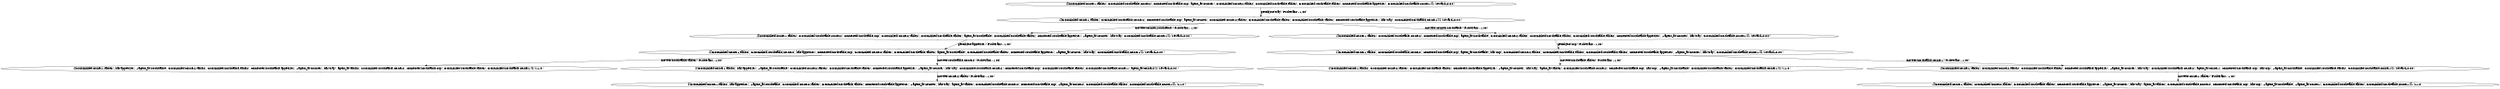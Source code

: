 digraph {
 size="18,11";
"4" [label="{[crossLinked(corner1,table2), has(appetizer), ~agent_at(southTable), crossLinked(corner2,table2), crossLinked(northTable,table2), connected(southTable,appetizer), ~agent_at(counter), has(tray), agent_at(table2), crossLinked(southTable,corner2), connected(northTable,cup), crossLinked(southTable,table2), crossLinked(northTable,corner1)]} (r:1.0 ) "];
"6" [label="{[crossLinked(corner1,table2), has(appetizer), ~agent_at(southTable), crossLinked(corner2,table2), crossLinked(northTable,table2), connected(southTable,appetizer), ~agent_at(counter), has(tray), agent_at(table2), crossLinked(southTable,corner2), connected(northTable,cup), ~agent_at(corner2), crossLinked(southTable,table2), crossLinked(northTable,corner1)]} (r:1.0 ) "];
"9" [label="{[crossLinked(corner1,table2), crossLinked(corner2,table2), crossLinked(northTable,table2), connected(southTable,appetizer), ~agent_at(counter), has(tray), agent_at(table2), crossLinked(southTable,corner2), connected(northTable,cup), has(cup), ~agent_at(northTable), crossLinked(southTable,table2), crossLinked(northTable,corner1)]} (r:1.0 ) "];
"11" [label="{[crossLinked(corner1,table2), crossLinked(corner2,table2), crossLinked(northTable,table2), connected(southTable,appetizer), ~agent_at(counter), has(tray), agent_at(table2), crossLinked(southTable,corner2), connected(northTable,cup), has(cup), ~agent_at(northTable), ~agent_at(corner1), crossLinked(southTable,table2), crossLinked(northTable,corner1)]} (r:1.0 ) "];
"0" [label="{[crossLinked(corner1,table2), crossLinked(southTable,corner2), connected(northTable,cup), agent_at(counter), crossLinked(corner2,table2), crossLinked(northTable,table2), crossLinked(southTable,table2), connected(southTable,appetizer), crossLinked(northTable,corner1)]} (reward:-0.04 ) "];
"1" [label="{[crossLinked(corner1,table2), crossLinked(southTable,corner2), connected(northTable,cup), agent_at(counter), crossLinked(corner2,table2), crossLinked(northTable,table2), crossLinked(southTable,table2), connected(southTable,appetizer), has(tray), crossLinked(northTable,corner1)]} (reward:-0.04 ) "];
"2" [label="{[crossLinked(corner1,table2), crossLinked(southTable,corner2), connected(northTable,cup), crossLinked(corner2,table2), crossLinked(northTable,table2), agent_at(southTable), crossLinked(southTable,table2), connected(southTable,appetizer), ~agent_at(counter), has(tray), crossLinked(northTable,corner1)]} (reward:-0.04 ) "];
"3" [label="{[crossLinked(corner1,table2), crossLinked(southTable,corner2), has(appetizer), connected(northTable,cup), crossLinked(corner2,table2), crossLinked(northTable,table2), agent_at(southTable), crossLinked(southTable,table2), connected(southTable,appetizer), ~agent_at(counter), has(tray), crossLinked(northTable,corner1)]} (reward:-0.04 ) "];
"5" [label="{[crossLinked(corner1,table2), has(appetizer), ~agent_at(southTable), crossLinked(corner2,table2), crossLinked(northTable,table2), connected(southTable,appetizer), ~agent_at(counter), has(tray), crossLinked(southTable,corner2), connected(northTable,cup), crossLinked(southTable,table2), crossLinked(northTable,corner1), agent_at(corner2)]} (reward:-0.04 ) "];
"7" [label="{[crossLinked(corner1,table2), crossLinked(southTable,corner2), connected(northTable,cup), agent_at(northTable), crossLinked(corner2,table2), crossLinked(northTable,table2), crossLinked(southTable,table2), connected(southTable,appetizer), ~agent_at(counter), has(tray), crossLinked(northTable,corner1)]} (reward:-0.04 ) "];
"8" [label="{[crossLinked(corner1,table2), crossLinked(southTable,corner2), connected(northTable,cup), agent_at(northTable), has(cup), crossLinked(corner2,table2), crossLinked(northTable,table2), crossLinked(southTable,table2), connected(southTable,appetizer), ~agent_at(counter), has(tray), crossLinked(northTable,corner1)]} (reward:-0.04 ) "];
"10" [label="{[crossLinked(corner1,table2), crossLinked(corner2,table2), crossLinked(northTable,table2), connected(southTable,appetizer), ~agent_at(counter), has(tray), crossLinked(southTable,corner2), agent_at(corner1), connected(northTable,cup), has(cup), ~agent_at(northTable), crossLinked(southTable,table2), crossLinked(northTable,corner1)]} (reward:-0.04 ) "];
"0" -> "1" [ label="getObject(tray) (ProbTrans : 1,00)" ];
"1" -> "2" [ label="moveTo(counter,southTable) (ProbTrans : 1,00)" ];
"1" -> "7" [ label="moveTo(counter,northTable) (ProbTrans : 1,00)" ];
"2" -> "3" [ label="getObject(appetizer) (ProbTrans : 1,00)" ];
"3" -> "4" [ label="moveTo(southTable,table2) (ProbTrans : 1,00)" ];
"3" -> "5" [ label="moveTo(southTable,corner2) (ProbTrans : 1,00)" ];
"5" -> "6" [ label="moveTo(corner2,table2) (ProbTrans : 1,00)" ];
"7" -> "8" [ label="getObject(cup) (ProbTrans : 1,00)" ];
"8" -> "9" [ label="moveTo(northTable,table2) (ProbTrans : 1,00)" ];
"8" -> "10" [ label="moveTo(northTable,corner1) (ProbTrans : 1,00)" ];
"10" -> "11" [ label="moveTo(corner1,table2) (ProbTrans : 1,00)" ];
}

